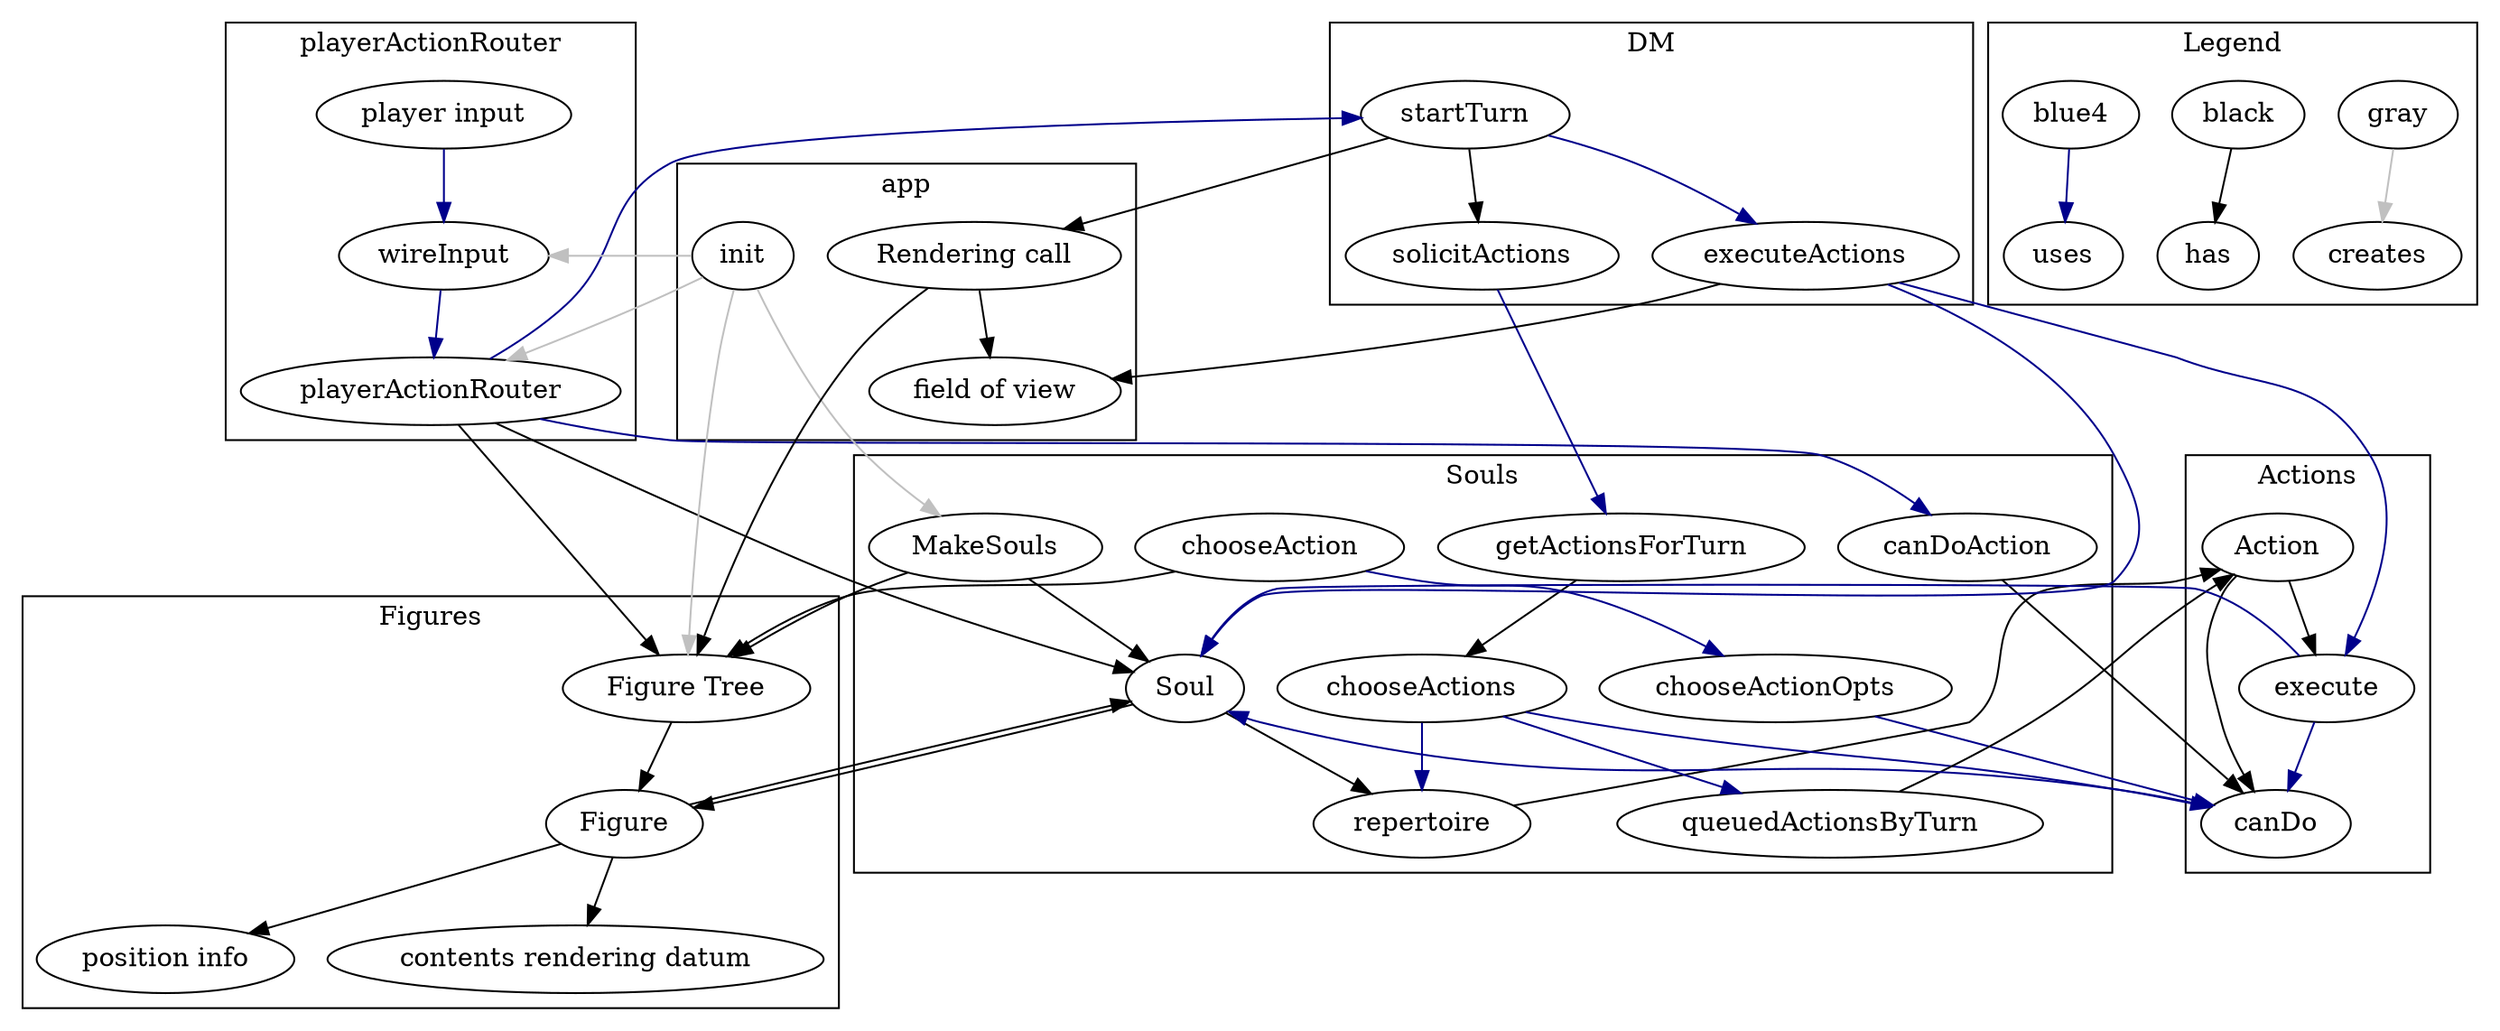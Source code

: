 digraph {
  subgraph cluster_souls {
    label="Souls";
    chooseAction -> chooseActionOpts [color=blue4];
    "MakeSouls" -> Soul;
    Soul -> repertoire;
    chooseActions -> repertoire [color=blue4];
    getActionsForTurn -> chooseActions;
    chooseActions -> queuedActionsByTurn [color=blue4];
    canDoAction;
  };

  subgraph cluster_actions {
    label="Actions";
    repertoire -> Action;
    queuedActionsByTurn -> Action;
    Action -> execute;
    execute -> Soul [color=blue4];
    chooseActions -> canDo [color=blue4];
    execute -> canDo [color=blue4];
    Action -> canDo;
    canDo -> Soul [color=blue4];
    chooseActionOpts -> canDo [color=blue4];
    canDoAction -> canDo;
  }

  subgraph cluster_figures {
    label="Figures";
    "Figure Tree" -> Figure;
    "MakeSouls" -> "Figure Tree";
    Figure -> "position info"
    Figure -> "contents rendering datum";
    Figure -> Soul;
    Soul -> Figure;
    chooseAction -> "Figure Tree";
  };

  subgraph cluster_dm {
    label="DM";
    startTurn -> solicitActions;
    solicitActions -> getActionsForTurn [color=blue4];
    startTurn -> executeActions [color=blue4];
    executeActions -> Soul [color=blue4];
    executeActions -> execute [color=blue4];
  }

  subgraph cluster_playerActionRouter {
    label="playerActionRouter";
    "player input" -> wireInput [color=blue4];
    wireInput -> playerActionRouter [color=blue4];
    playerActionRouter -> canDoAction [color=blue4];
    playerActionRouter -> Soul;
    playerActionRouter -> "Figure Tree";
    playerActionRouter -> startTurn [color=blue4];
  }

  subgraph cluster_app {
    label="app";
    init -> "MakeSouls" [color=gray];
    init -> "Figure Tree" [color=gray];
    init -> wireInput [color=gray];
    init -> playerActionRouter [color=gray];
    "Rendering call" -> "field of view";
    "Rendering call" -> "Figure Tree";
    startTurn -> "Rendering call";
    executeActions -> "field of view";
  }

   subgraph cluster_legend {
    label="Legend";
    gray -> creates [color=gray];
    black -> has;
    blue4 -> uses [color=blue4];
   }
}

